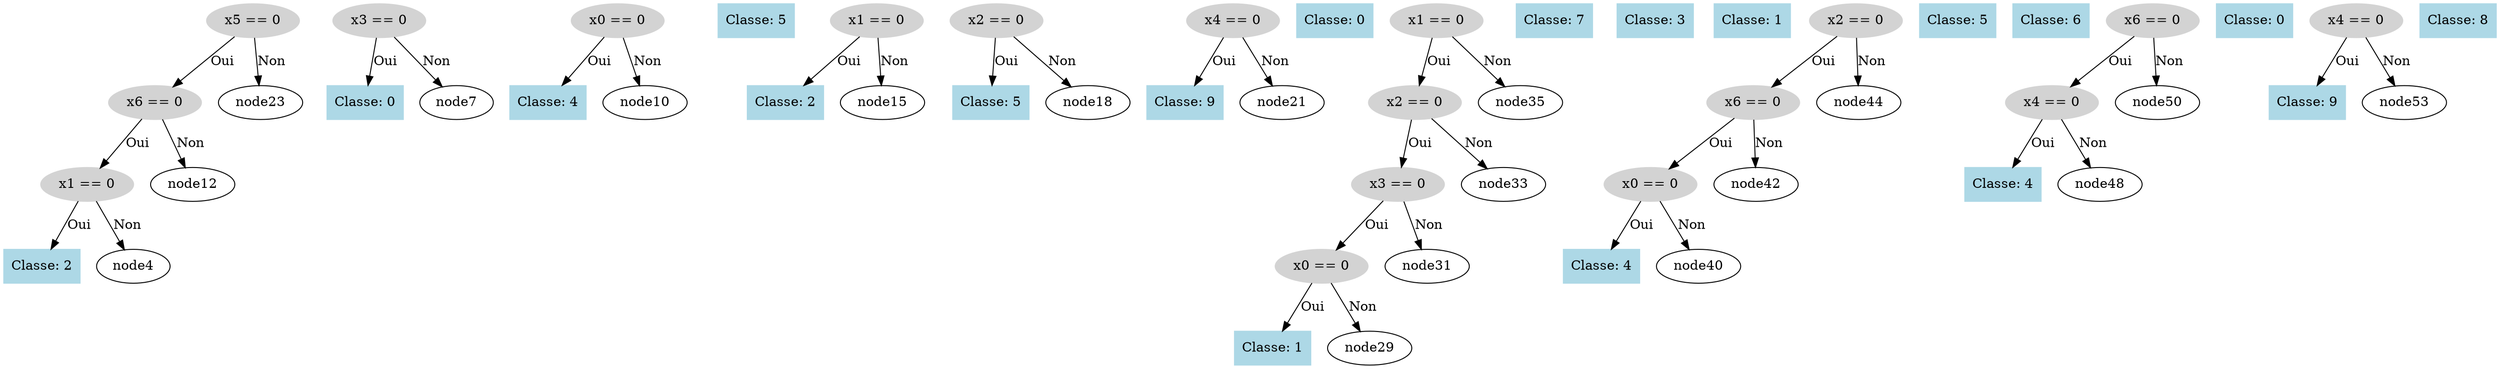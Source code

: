 digraph DecisionTree {
  node0 [label="x5 == 0", shape=ellipse, style=filled, color=lightgray];
  node0 -> node1 [label="Oui"];
  node1 [label="x6 == 0", shape=ellipse, style=filled, color=lightgray];
  node1 -> node2 [label="Oui"];
  node2 [label="x1 == 0", shape=ellipse, style=filled, color=lightgray];
  node2 -> node3 [label="Oui"];
  node3 [label="Classe: 2", shape=box, style=filled, color=lightblue];
  node2 -> node4 [label="Non"];
  node5 [label="x3 == 0", shape=ellipse, style=filled, color=lightgray];
  node5 -> node6 [label="Oui"];
  node6 [label="Classe: 0", shape=box, style=filled, color=lightblue];
  node5 -> node7 [label="Non"];
  node8 [label="x0 == 0", shape=ellipse, style=filled, color=lightgray];
  node8 -> node9 [label="Oui"];
  node9 [label="Classe: 4", shape=box, style=filled, color=lightblue];
  node8 -> node10 [label="Non"];
  node11 [label="Classe: 5", shape=box, style=filled, color=lightblue];
  node1 -> node12 [label="Non"];
  node13 [label="x1 == 0", shape=ellipse, style=filled, color=lightgray];
  node13 -> node14 [label="Oui"];
  node14 [label="Classe: 2", shape=box, style=filled, color=lightblue];
  node13 -> node15 [label="Non"];
  node16 [label="x2 == 0", shape=ellipse, style=filled, color=lightgray];
  node16 -> node17 [label="Oui"];
  node17 [label="Classe: 5", shape=box, style=filled, color=lightblue];
  node16 -> node18 [label="Non"];
  node19 [label="x4 == 0", shape=ellipse, style=filled, color=lightgray];
  node19 -> node20 [label="Oui"];
  node20 [label="Classe: 9", shape=box, style=filled, color=lightblue];
  node19 -> node21 [label="Non"];
  node22 [label="Classe: 0", shape=box, style=filled, color=lightblue];
  node0 -> node23 [label="Non"];
  node24 [label="x1 == 0", shape=ellipse, style=filled, color=lightgray];
  node24 -> node25 [label="Oui"];
  node25 [label="x2 == 0", shape=ellipse, style=filled, color=lightgray];
  node25 -> node26 [label="Oui"];
  node26 [label="x3 == 0", shape=ellipse, style=filled, color=lightgray];
  node26 -> node27 [label="Oui"];
  node27 [label="x0 == 0", shape=ellipse, style=filled, color=lightgray];
  node27 -> node28 [label="Oui"];
  node28 [label="Classe: 1", shape=box, style=filled, color=lightblue];
  node27 -> node29 [label="Non"];
  node30 [label="Classe: 7", shape=box, style=filled, color=lightblue];
  node26 -> node31 [label="Non"];
  node32 [label="Classe: 3", shape=box, style=filled, color=lightblue];
  node25 -> node33 [label="Non"];
  node34 [label="Classe: 1", shape=box, style=filled, color=lightblue];
  node24 -> node35 [label="Non"];
  node36 [label="x2 == 0", shape=ellipse, style=filled, color=lightgray];
  node36 -> node37 [label="Oui"];
  node37 [label="x6 == 0", shape=ellipse, style=filled, color=lightgray];
  node37 -> node38 [label="Oui"];
  node38 [label="x0 == 0", shape=ellipse, style=filled, color=lightgray];
  node38 -> node39 [label="Oui"];
  node39 [label="Classe: 4", shape=box, style=filled, color=lightblue];
  node38 -> node40 [label="Non"];
  node41 [label="Classe: 5", shape=box, style=filled, color=lightblue];
  node37 -> node42 [label="Non"];
  node43 [label="Classe: 6", shape=box, style=filled, color=lightblue];
  node36 -> node44 [label="Non"];
  node45 [label="x6 == 0", shape=ellipse, style=filled, color=lightgray];
  node45 -> node46 [label="Oui"];
  node46 [label="x4 == 0", shape=ellipse, style=filled, color=lightgray];
  node46 -> node47 [label="Oui"];
  node47 [label="Classe: 4", shape=box, style=filled, color=lightblue];
  node46 -> node48 [label="Non"];
  node49 [label="Classe: 0", shape=box, style=filled, color=lightblue];
  node45 -> node50 [label="Non"];
  node51 [label="x4 == 0", shape=ellipse, style=filled, color=lightgray];
  node51 -> node52 [label="Oui"];
  node52 [label="Classe: 9", shape=box, style=filled, color=lightblue];
  node51 -> node53 [label="Non"];
  node54 [label="Classe: 8", shape=box, style=filled, color=lightblue];
}
